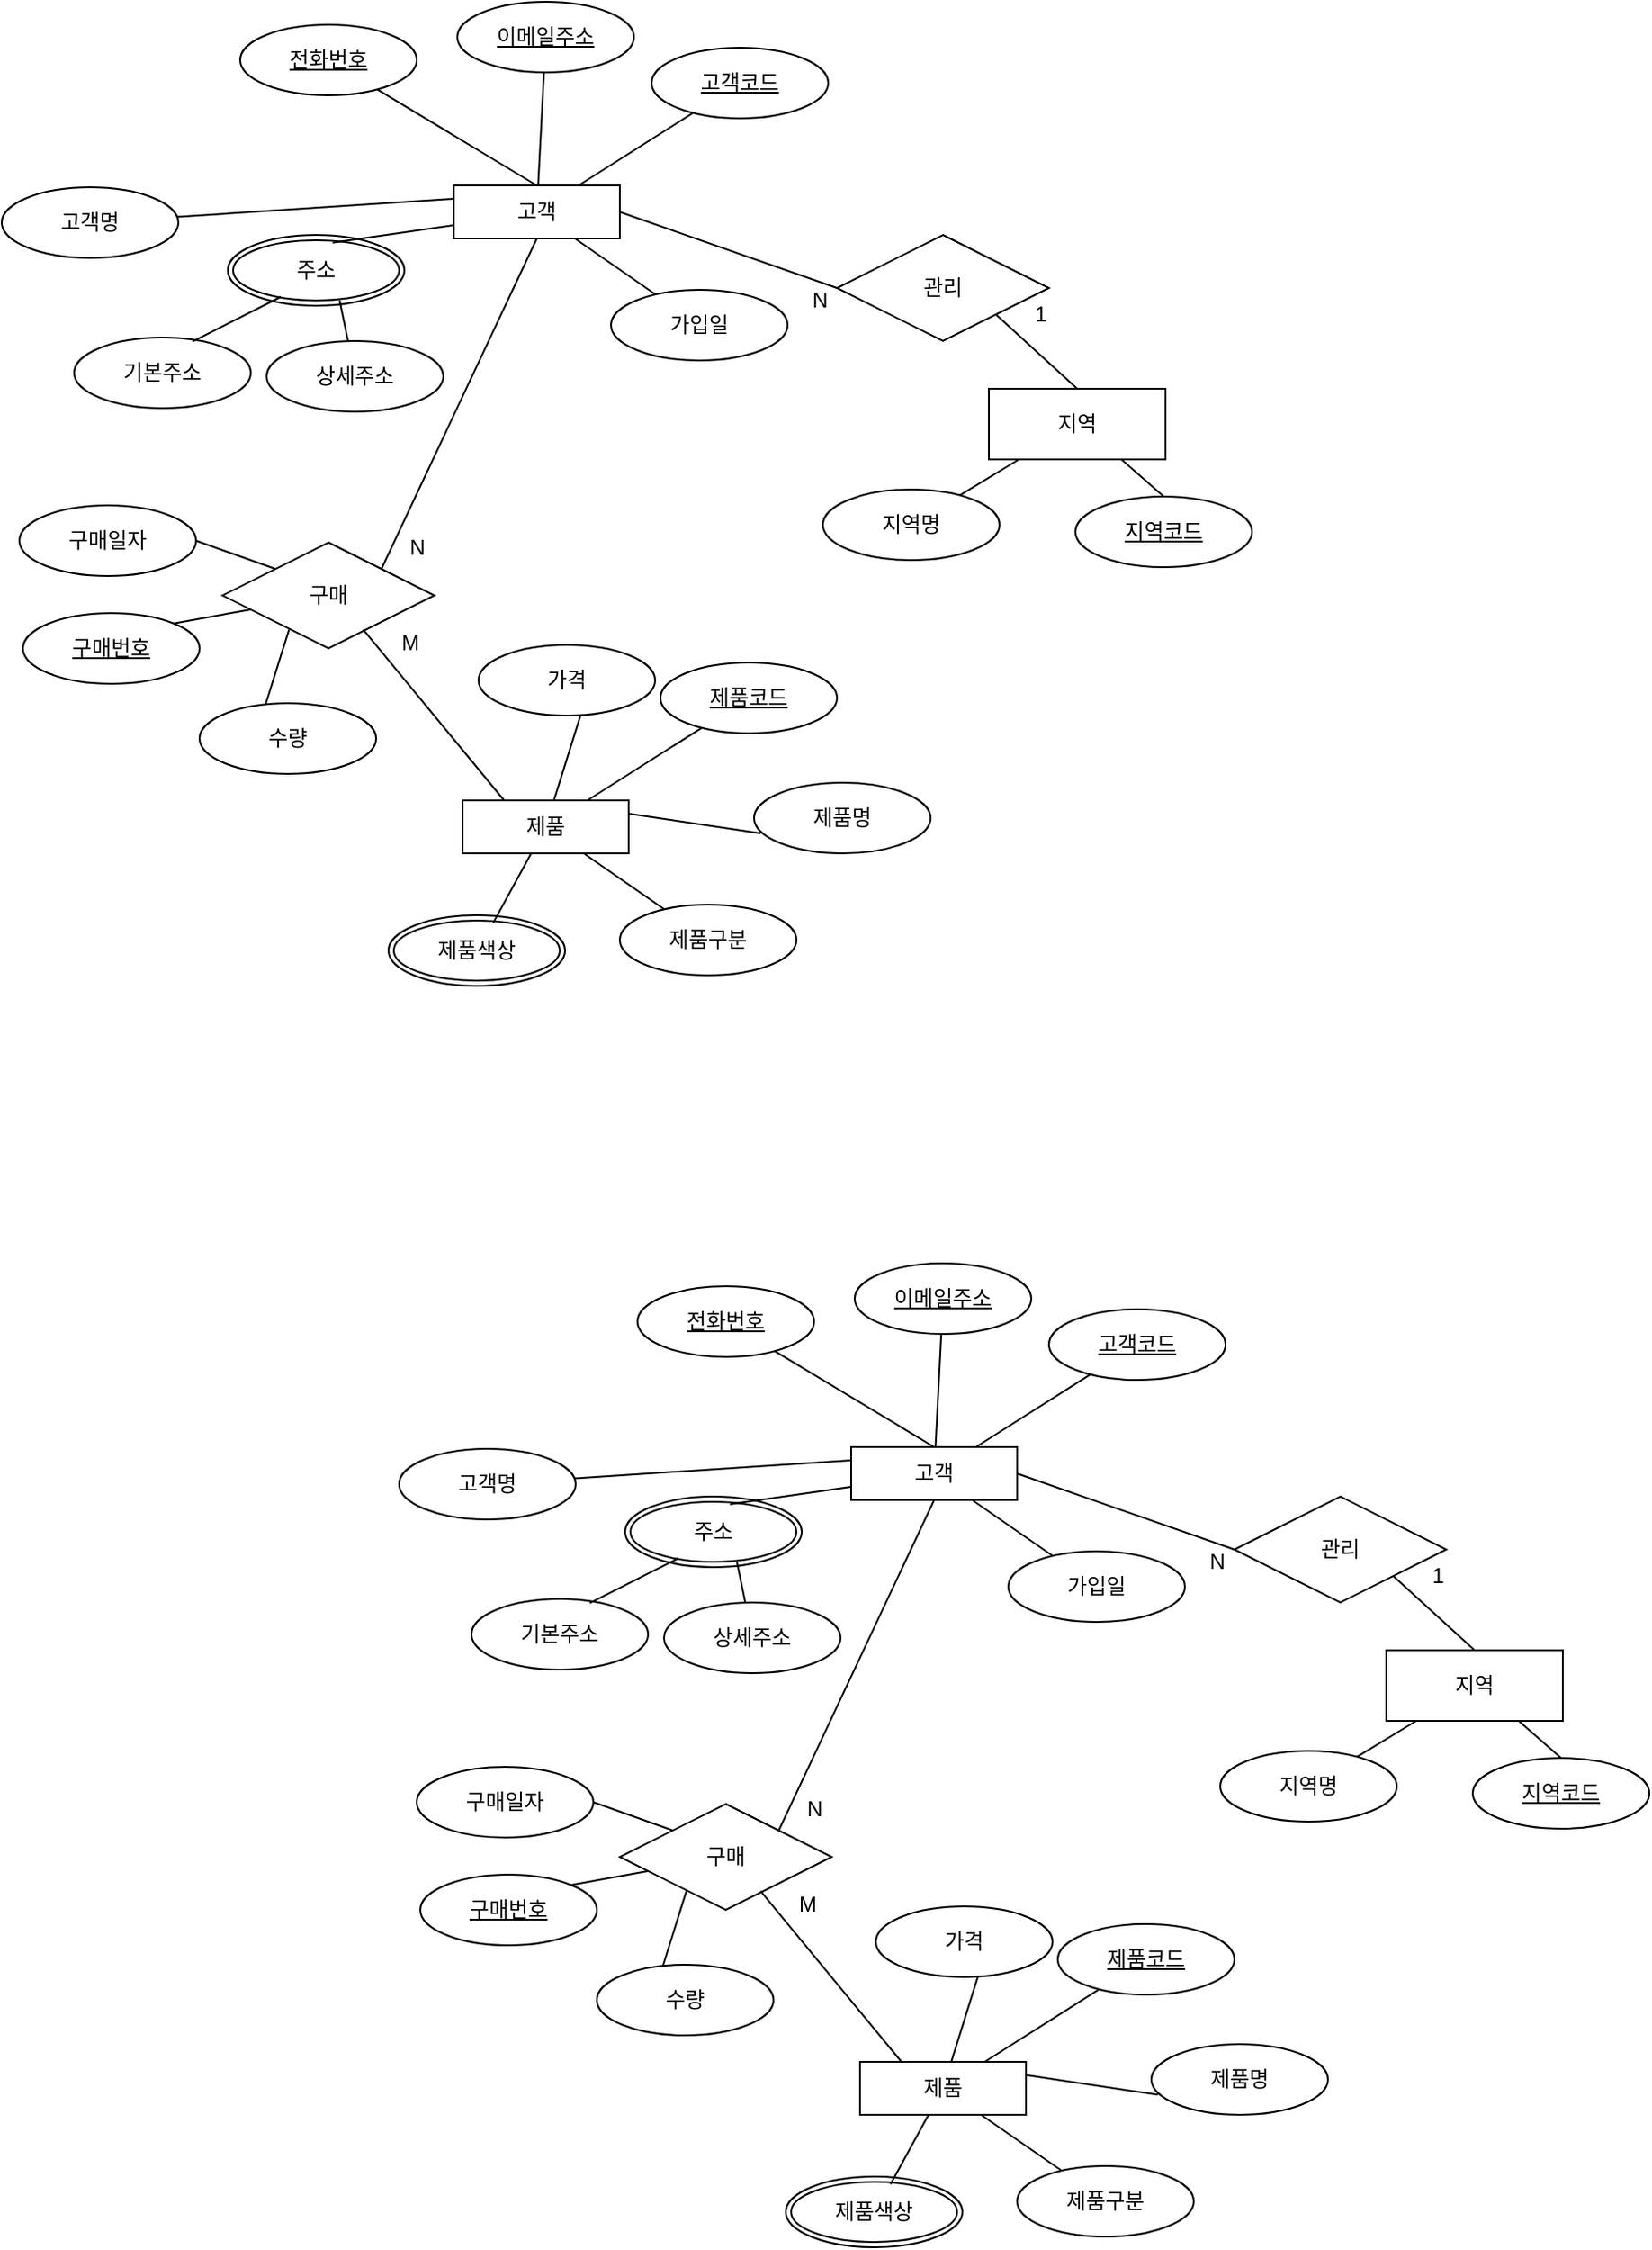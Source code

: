 <mxfile version="27.2.0" pages="2">
  <diagram name="페이지-1" id="AhxGJEDCU-I_Qvg6NTen">
    <mxGraphModel dx="1512" dy="425" grid="1" gridSize="10" guides="1" tooltips="1" connect="1" arrows="1" fold="1" page="1" pageScale="1" pageWidth="827" pageHeight="1169" math="0" shadow="0">
      <root>
        <mxCell id="0" />
        <mxCell id="1" parent="0" />
        <mxCell id="503uB3ZOZ9aQn6SOuRmJ-1" value="고객" style="whiteSpace=wrap;html=1;align=center;" vertex="1" parent="1">
          <mxGeometry x="231" y="180" width="94" height="30" as="geometry" />
        </mxCell>
        <mxCell id="503uB3ZOZ9aQn6SOuRmJ-2" value="고객명" style="ellipse;whiteSpace=wrap;html=1;align=center;" vertex="1" parent="1">
          <mxGeometry x="-25" y="181" width="100" height="40" as="geometry" />
        </mxCell>
        <mxCell id="503uB3ZOZ9aQn6SOuRmJ-3" value="" style="endArrow=none;html=1;rounded=0;fontSize=12;startSize=8;endSize=8;curved=1;entryX=0;entryY=0.25;entryDx=0;entryDy=0;" edge="1" parent="1" source="503uB3ZOZ9aQn6SOuRmJ-2" target="503uB3ZOZ9aQn6SOuRmJ-1">
          <mxGeometry relative="1" as="geometry">
            <mxPoint x="-4" y="128" as="sourcePoint" />
            <mxPoint x="145" y="158" as="targetPoint" />
          </mxGeometry>
        </mxCell>
        <mxCell id="503uB3ZOZ9aQn6SOuRmJ-4" value="전화번호" style="ellipse;whiteSpace=wrap;html=1;align=center;fontStyle=4;" vertex="1" parent="1">
          <mxGeometry x="110" y="89" width="100" height="40" as="geometry" />
        </mxCell>
        <mxCell id="503uB3ZOZ9aQn6SOuRmJ-5" value="" style="endArrow=none;html=1;rounded=0;fontSize=12;startSize=8;endSize=8;curved=1;entryX=0.5;entryY=0;entryDx=0;entryDy=0;" edge="1" parent="1" source="503uB3ZOZ9aQn6SOuRmJ-4" target="503uB3ZOZ9aQn6SOuRmJ-1">
          <mxGeometry relative="1" as="geometry">
            <mxPoint x="170" y="239" as="sourcePoint" />
            <mxPoint x="258" y="196" as="targetPoint" />
          </mxGeometry>
        </mxCell>
        <mxCell id="503uB3ZOZ9aQn6SOuRmJ-6" value="이메일주소" style="ellipse;whiteSpace=wrap;html=1;align=center;fontStyle=4;" vertex="1" parent="1">
          <mxGeometry x="233" y="76" width="100" height="40" as="geometry" />
        </mxCell>
        <mxCell id="503uB3ZOZ9aQn6SOuRmJ-7" value="" style="endArrow=none;html=1;rounded=0;fontSize=12;startSize=8;endSize=8;curved=1;" edge="1" parent="1" source="503uB3ZOZ9aQn6SOuRmJ-6" target="503uB3ZOZ9aQn6SOuRmJ-1">
          <mxGeometry relative="1" as="geometry">
            <mxPoint x="381" y="245" as="sourcePoint" />
            <mxPoint x="280" y="165" as="targetPoint" />
          </mxGeometry>
        </mxCell>
        <mxCell id="503uB3ZOZ9aQn6SOuRmJ-8" value="고객코드" style="ellipse;whiteSpace=wrap;html=1;align=center;fontStyle=4;" vertex="1" parent="1">
          <mxGeometry x="343" y="102" width="100" height="40" as="geometry" />
        </mxCell>
        <mxCell id="503uB3ZOZ9aQn6SOuRmJ-9" value="" style="endArrow=none;html=1;rounded=0;fontSize=12;startSize=8;endSize=8;curved=1;" edge="1" parent="1" source="503uB3ZOZ9aQn6SOuRmJ-8" target="503uB3ZOZ9aQn6SOuRmJ-1">
          <mxGeometry relative="1" as="geometry">
            <mxPoint x="428" y="231" as="sourcePoint" />
            <mxPoint x="272" y="153" as="targetPoint" />
          </mxGeometry>
        </mxCell>
        <mxCell id="503uB3ZOZ9aQn6SOuRmJ-10" value="주소" style="ellipse;shape=doubleEllipse;margin=3;whiteSpace=wrap;html=1;align=center;" vertex="1" parent="1">
          <mxGeometry x="103" y="208" width="100" height="40" as="geometry" />
        </mxCell>
        <mxCell id="503uB3ZOZ9aQn6SOuRmJ-11" value="" style="endArrow=none;html=1;rounded=0;fontSize=12;startSize=8;endSize=8;curved=1;exitX=0.593;exitY=0.108;exitDx=0;exitDy=0;exitPerimeter=0;entryX=0;entryY=0.75;entryDx=0;entryDy=0;" edge="1" parent="1" source="503uB3ZOZ9aQn6SOuRmJ-10" target="503uB3ZOZ9aQn6SOuRmJ-1">
          <mxGeometry relative="1" as="geometry">
            <mxPoint x="172" y="203" as="sourcePoint" />
            <mxPoint x="183.799" y="173" as="targetPoint" />
          </mxGeometry>
        </mxCell>
        <mxCell id="503uB3ZOZ9aQn6SOuRmJ-12" value="기본주소" style="ellipse;whiteSpace=wrap;html=1;align=center;" vertex="1" parent="1">
          <mxGeometry x="16" y="266" width="100" height="40" as="geometry" />
        </mxCell>
        <mxCell id="503uB3ZOZ9aQn6SOuRmJ-13" value="상세주소" style="ellipse;whiteSpace=wrap;html=1;align=center;" vertex="1" parent="1">
          <mxGeometry x="125" y="268" width="100" height="40" as="geometry" />
        </mxCell>
        <mxCell id="503uB3ZOZ9aQn6SOuRmJ-14" value="" style="endArrow=none;html=1;rounded=0;fontSize=12;startSize=8;endSize=8;curved=1;entryX=0.3;entryY=0.875;entryDx=0;entryDy=0;entryPerimeter=0;exitX=0.67;exitY=0.058;exitDx=0;exitDy=0;exitPerimeter=0;" edge="1" parent="1" source="503uB3ZOZ9aQn6SOuRmJ-12" target="503uB3ZOZ9aQn6SOuRmJ-10">
          <mxGeometry relative="1" as="geometry">
            <mxPoint x="-31" y="275" as="sourcePoint" />
            <mxPoint x="52" y="245" as="targetPoint" />
          </mxGeometry>
        </mxCell>
        <mxCell id="503uB3ZOZ9aQn6SOuRmJ-15" value="" style="endArrow=none;html=1;rounded=0;fontSize=12;startSize=8;endSize=8;curved=1;entryX=0.633;entryY=0.925;entryDx=0;entryDy=0;entryPerimeter=0;" edge="1" parent="1" source="503uB3ZOZ9aQn6SOuRmJ-13" target="503uB3ZOZ9aQn6SOuRmJ-10">
          <mxGeometry relative="1" as="geometry">
            <mxPoint x="275" y="295" as="sourcePoint" />
            <mxPoint x="325" y="270" as="targetPoint" />
          </mxGeometry>
        </mxCell>
        <mxCell id="503uB3ZOZ9aQn6SOuRmJ-16" value="가입일" style="ellipse;whiteSpace=wrap;html=1;align=center;" vertex="1" parent="1">
          <mxGeometry x="320" y="239" width="100" height="40" as="geometry" />
        </mxCell>
        <mxCell id="503uB3ZOZ9aQn6SOuRmJ-17" value="" style="endArrow=none;html=1;rounded=0;fontSize=12;startSize=8;endSize=8;curved=1;" edge="1" parent="1" source="503uB3ZOZ9aQn6SOuRmJ-16" target="503uB3ZOZ9aQn6SOuRmJ-1">
          <mxGeometry relative="1" as="geometry">
            <mxPoint x="570" y="286" as="sourcePoint" />
            <mxPoint x="592" y="247" as="targetPoint" />
          </mxGeometry>
        </mxCell>
        <mxCell id="503uB3ZOZ9aQn6SOuRmJ-18" value="지역" style="whiteSpace=wrap;html=1;align=center;" vertex="1" parent="1">
          <mxGeometry x="534" y="295" width="100" height="40" as="geometry" />
        </mxCell>
        <mxCell id="503uB3ZOZ9aQn6SOuRmJ-19" value="지역명" style="ellipse;whiteSpace=wrap;html=1;align=center;" vertex="1" parent="1">
          <mxGeometry x="440" y="352" width="100" height="40" as="geometry" />
        </mxCell>
        <mxCell id="503uB3ZOZ9aQn6SOuRmJ-20" value="" style="endArrow=none;html=1;rounded=0;fontSize=12;startSize=8;endSize=8;curved=1;" edge="1" parent="1" source="503uB3ZOZ9aQn6SOuRmJ-18" target="503uB3ZOZ9aQn6SOuRmJ-19">
          <mxGeometry relative="1" as="geometry">
            <mxPoint x="522" y="343" as="sourcePoint" />
            <mxPoint x="500" y="345" as="targetPoint" />
          </mxGeometry>
        </mxCell>
        <mxCell id="503uB3ZOZ9aQn6SOuRmJ-21" value="지역코드" style="ellipse;whiteSpace=wrap;html=1;align=center;fontStyle=4;" vertex="1" parent="1">
          <mxGeometry x="583" y="356" width="100" height="40" as="geometry" />
        </mxCell>
        <mxCell id="503uB3ZOZ9aQn6SOuRmJ-22" value="" style="endArrow=none;html=1;rounded=0;fontSize=12;startSize=8;endSize=8;curved=1;exitX=0.5;exitY=0;exitDx=0;exitDy=0;entryX=0.75;entryY=1;entryDx=0;entryDy=0;" edge="1" parent="1" source="503uB3ZOZ9aQn6SOuRmJ-21" target="503uB3ZOZ9aQn6SOuRmJ-18">
          <mxGeometry relative="1" as="geometry">
            <mxPoint x="660" y="288" as="sourcePoint" />
            <mxPoint x="627" y="308" as="targetPoint" />
          </mxGeometry>
        </mxCell>
        <mxCell id="503uB3ZOZ9aQn6SOuRmJ-23" value="제품" style="whiteSpace=wrap;html=1;align=center;" vertex="1" parent="1">
          <mxGeometry x="236" y="528" width="94" height="30" as="geometry" />
        </mxCell>
        <mxCell id="503uB3ZOZ9aQn6SOuRmJ-24" value="" style="endArrow=none;html=1;rounded=0;fontSize=12;startSize=8;endSize=8;curved=1;exitX=0.58;exitY=0.975;exitDx=0;exitDy=0;exitPerimeter=0;" edge="1" parent="1" source="503uB3ZOZ9aQn6SOuRmJ-33" target="503uB3ZOZ9aQn6SOuRmJ-23">
          <mxGeometry relative="1" as="geometry">
            <mxPoint x="287.048" y="463.996" as="sourcePoint" />
            <mxPoint x="285" y="513" as="targetPoint" />
          </mxGeometry>
        </mxCell>
        <mxCell id="503uB3ZOZ9aQn6SOuRmJ-25" value="제품코드" style="ellipse;whiteSpace=wrap;html=1;align=center;fontStyle=4;" vertex="1" parent="1">
          <mxGeometry x="348" y="450" width="100" height="40" as="geometry" />
        </mxCell>
        <mxCell id="503uB3ZOZ9aQn6SOuRmJ-26" value="" style="endArrow=none;html=1;rounded=0;fontSize=12;startSize=8;endSize=8;curved=1;" edge="1" parent="1" source="503uB3ZOZ9aQn6SOuRmJ-25" target="503uB3ZOZ9aQn6SOuRmJ-23">
          <mxGeometry relative="1" as="geometry">
            <mxPoint x="433" y="579" as="sourcePoint" />
            <mxPoint x="277" y="501" as="targetPoint" />
          </mxGeometry>
        </mxCell>
        <mxCell id="503uB3ZOZ9aQn6SOuRmJ-27" value="제품색상" style="ellipse;shape=doubleEllipse;margin=3;whiteSpace=wrap;html=1;align=center;" vertex="1" parent="1">
          <mxGeometry x="194" y="593" width="100" height="40" as="geometry" />
        </mxCell>
        <mxCell id="503uB3ZOZ9aQn6SOuRmJ-28" value="" style="endArrow=none;html=1;rounded=0;fontSize=12;startSize=8;endSize=8;curved=1;exitX=0.593;exitY=0.108;exitDx=0;exitDy=0;exitPerimeter=0;" edge="1" parent="1" source="503uB3ZOZ9aQn6SOuRmJ-27" target="503uB3ZOZ9aQn6SOuRmJ-23">
          <mxGeometry relative="1" as="geometry">
            <mxPoint x="263" y="588" as="sourcePoint" />
            <mxPoint x="395" y="560" as="targetPoint" />
          </mxGeometry>
        </mxCell>
        <mxCell id="503uB3ZOZ9aQn6SOuRmJ-29" value="제품구분" style="ellipse;whiteSpace=wrap;html=1;align=center;" vertex="1" parent="1">
          <mxGeometry x="325" y="587" width="100" height="40" as="geometry" />
        </mxCell>
        <mxCell id="503uB3ZOZ9aQn6SOuRmJ-30" value="" style="endArrow=none;html=1;rounded=0;fontSize=12;startSize=8;endSize=8;curved=1;" edge="1" parent="1" source="503uB3ZOZ9aQn6SOuRmJ-29" target="503uB3ZOZ9aQn6SOuRmJ-23">
          <mxGeometry relative="1" as="geometry">
            <mxPoint x="575" y="634" as="sourcePoint" />
            <mxPoint x="597" y="595" as="targetPoint" />
          </mxGeometry>
        </mxCell>
        <mxCell id="503uB3ZOZ9aQn6SOuRmJ-31" value="제품명" style="ellipse;whiteSpace=wrap;html=1;align=center;" vertex="1" parent="1">
          <mxGeometry x="401" y="518" width="100" height="40" as="geometry" />
        </mxCell>
        <mxCell id="503uB3ZOZ9aQn6SOuRmJ-32" value="" style="endArrow=none;html=1;rounded=0;fontSize=12;startSize=8;endSize=8;curved=1;entryX=1;entryY=0.25;entryDx=0;entryDy=0;exitX=0.037;exitY=0.717;exitDx=0;exitDy=0;exitPerimeter=0;" edge="1" parent="1" source="503uB3ZOZ9aQn6SOuRmJ-31" target="503uB3ZOZ9aQn6SOuRmJ-23">
          <mxGeometry relative="1" as="geometry">
            <mxPoint x="432" y="528" as="sourcePoint" />
            <mxPoint x="368" y="569" as="targetPoint" />
          </mxGeometry>
        </mxCell>
        <mxCell id="503uB3ZOZ9aQn6SOuRmJ-33" value="가격" style="ellipse;whiteSpace=wrap;html=1;align=center;" vertex="1" parent="1">
          <mxGeometry x="245" y="440" width="100" height="40" as="geometry" />
        </mxCell>
        <mxCell id="503uB3ZOZ9aQn6SOuRmJ-34" value="관리" style="shape=rhombus;perimeter=rhombusPerimeter;whiteSpace=wrap;html=1;align=center;" vertex="1" parent="1">
          <mxGeometry x="448" y="208" width="120" height="60" as="geometry" />
        </mxCell>
        <mxCell id="503uB3ZOZ9aQn6SOuRmJ-35" value="구매" style="shape=rhombus;perimeter=rhombusPerimeter;whiteSpace=wrap;html=1;align=center;" vertex="1" parent="1">
          <mxGeometry x="100" y="382" width="120" height="60" as="geometry" />
        </mxCell>
        <mxCell id="503uB3ZOZ9aQn6SOuRmJ-36" value="수량" style="ellipse;whiteSpace=wrap;html=1;align=center;" vertex="1" parent="1">
          <mxGeometry x="87" y="473" width="100" height="40" as="geometry" />
        </mxCell>
        <mxCell id="503uB3ZOZ9aQn6SOuRmJ-37" value="" style="endArrow=none;html=1;rounded=0;fontSize=12;startSize=8;endSize=8;curved=1;entryX=1;entryY=0.5;entryDx=0;entryDy=0;exitX=0;exitY=0.5;exitDx=0;exitDy=0;" edge="1" parent="1" source="503uB3ZOZ9aQn6SOuRmJ-34" target="503uB3ZOZ9aQn6SOuRmJ-1">
          <mxGeometry relative="1" as="geometry">
            <mxPoint x="437" y="201" as="sourcePoint" />
            <mxPoint x="362" y="190" as="targetPoint" />
          </mxGeometry>
        </mxCell>
        <mxCell id="503uB3ZOZ9aQn6SOuRmJ-38" value="N" style="edgeLabel;html=1;align=center;verticalAlign=middle;resizable=0;points=[];fontSize=12;" vertex="1" connectable="0" parent="503uB3ZOZ9aQn6SOuRmJ-37">
          <mxGeometry x="-0.53" y="2" relative="1" as="geometry">
            <mxPoint x="19" y="15" as="offset" />
          </mxGeometry>
        </mxCell>
        <mxCell id="503uB3ZOZ9aQn6SOuRmJ-39" value="" style="endArrow=none;html=1;rounded=0;fontSize=12;startSize=8;endSize=8;curved=1;entryX=1;entryY=1;entryDx=0;entryDy=0;exitX=0.5;exitY=0;exitDx=0;exitDy=0;" edge="1" parent="1" source="503uB3ZOZ9aQn6SOuRmJ-18" target="503uB3ZOZ9aQn6SOuRmJ-34">
          <mxGeometry relative="1" as="geometry">
            <mxPoint x="536" y="263" as="sourcePoint" />
            <mxPoint x="413" y="220" as="targetPoint" />
          </mxGeometry>
        </mxCell>
        <mxCell id="503uB3ZOZ9aQn6SOuRmJ-40" value="1" style="edgeLabel;html=1;align=center;verticalAlign=middle;resizable=0;points=[];fontSize=12;" vertex="1" connectable="0" parent="503uB3ZOZ9aQn6SOuRmJ-39">
          <mxGeometry x="0.454" y="-2" relative="1" as="geometry">
            <mxPoint x="11" y="-10" as="offset" />
          </mxGeometry>
        </mxCell>
        <mxCell id="503uB3ZOZ9aQn6SOuRmJ-41" value="구매번호" style="ellipse;whiteSpace=wrap;html=1;align=center;fontStyle=4;" vertex="1" parent="1">
          <mxGeometry x="-13" y="422" width="100" height="40" as="geometry" />
        </mxCell>
        <mxCell id="503uB3ZOZ9aQn6SOuRmJ-42" value="구매일자" style="ellipse;whiteSpace=wrap;html=1;align=center;" vertex="1" parent="1">
          <mxGeometry x="-15" y="361" width="100" height="40" as="geometry" />
        </mxCell>
        <mxCell id="503uB3ZOZ9aQn6SOuRmJ-43" value="" style="endArrow=none;html=1;rounded=0;fontSize=12;startSize=8;endSize=8;curved=1;entryX=0;entryY=0;entryDx=0;entryDy=0;exitX=1;exitY=0.5;exitDx=0;exitDy=0;" edge="1" parent="1" source="503uB3ZOZ9aQn6SOuRmJ-42" target="503uB3ZOZ9aQn6SOuRmJ-35">
          <mxGeometry relative="1" as="geometry">
            <mxPoint x="92" y="384.5" as="sourcePoint" />
            <mxPoint x="142" y="359.5" as="targetPoint" />
          </mxGeometry>
        </mxCell>
        <mxCell id="503uB3ZOZ9aQn6SOuRmJ-44" value="" style="endArrow=none;html=1;rounded=0;fontSize=12;startSize=8;endSize=8;curved=1;exitX=1;exitY=0;exitDx=0;exitDy=0;" edge="1" parent="1" source="503uB3ZOZ9aQn6SOuRmJ-41" target="503uB3ZOZ9aQn6SOuRmJ-35">
          <mxGeometry relative="1" as="geometry">
            <mxPoint x="109" y="385" as="sourcePoint" />
            <mxPoint x="121" y="416" as="targetPoint" />
          </mxGeometry>
        </mxCell>
        <mxCell id="503uB3ZOZ9aQn6SOuRmJ-45" value="" style="endArrow=none;html=1;rounded=0;fontSize=12;startSize=8;endSize=8;curved=1;exitX=0.373;exitY=0.025;exitDx=0;exitDy=0;exitPerimeter=0;entryX=0.314;entryY=0.822;entryDx=0;entryDy=0;entryPerimeter=0;" edge="1" parent="1" source="503uB3ZOZ9aQn6SOuRmJ-36" target="503uB3ZOZ9aQn6SOuRmJ-35">
          <mxGeometry relative="1" as="geometry">
            <mxPoint x="92" y="454" as="sourcePoint" />
            <mxPoint x="136" y="446" as="targetPoint" />
          </mxGeometry>
        </mxCell>
        <mxCell id="503uB3ZOZ9aQn6SOuRmJ-46" value="" style="endArrow=none;html=1;rounded=0;fontSize=12;startSize=8;endSize=8;curved=1;entryX=0.5;entryY=1;entryDx=0;entryDy=0;exitX=1;exitY=0;exitDx=0;exitDy=0;" edge="1" parent="1" source="503uB3ZOZ9aQn6SOuRmJ-35" target="503uB3ZOZ9aQn6SOuRmJ-1">
          <mxGeometry relative="1" as="geometry">
            <mxPoint x="305.5" y="283" as="sourcePoint" />
            <mxPoint x="260.5" y="251" as="targetPoint" />
          </mxGeometry>
        </mxCell>
        <mxCell id="503uB3ZOZ9aQn6SOuRmJ-47" value="N" style="edgeLabel;html=1;align=center;verticalAlign=middle;resizable=0;points=[];fontSize=12;" vertex="1" connectable="0" parent="503uB3ZOZ9aQn6SOuRmJ-46">
          <mxGeometry x="-0.167" y="3" relative="1" as="geometry">
            <mxPoint x="-14" y="67" as="offset" />
          </mxGeometry>
        </mxCell>
        <mxCell id="503uB3ZOZ9aQn6SOuRmJ-48" value="" style="endArrow=none;html=1;rounded=0;fontSize=12;startSize=8;endSize=8;curved=1;entryX=0.25;entryY=0;entryDx=0;entryDy=0;exitX=0.664;exitY=0.822;exitDx=0;exitDy=0;exitPerimeter=0;" edge="1" parent="1" source="503uB3ZOZ9aQn6SOuRmJ-35" target="503uB3ZOZ9aQn6SOuRmJ-23">
          <mxGeometry relative="1" as="geometry">
            <mxPoint x="220" y="507" as="sourcePoint" />
            <mxPoint x="308" y="320" as="targetPoint" />
          </mxGeometry>
        </mxCell>
        <mxCell id="503uB3ZOZ9aQn6SOuRmJ-49" value="M" style="edgeLabel;html=1;align=center;verticalAlign=middle;resizable=0;points=[];fontSize=12;" vertex="1" connectable="0" parent="503uB3ZOZ9aQn6SOuRmJ-48">
          <mxGeometry x="-0.57" y="2" relative="1" as="geometry">
            <mxPoint x="7" y="-12" as="offset" />
          </mxGeometry>
        </mxCell>
        <mxCell id="503uB3ZOZ9aQn6SOuRmJ-50" value="고객" style="whiteSpace=wrap;html=1;align=center;" vertex="1" parent="1">
          <mxGeometry x="456" y="894" width="94" height="30" as="geometry" />
        </mxCell>
        <mxCell id="503uB3ZOZ9aQn6SOuRmJ-51" value="고객명" style="ellipse;whiteSpace=wrap;html=1;align=center;" vertex="1" parent="1">
          <mxGeometry x="200" y="895" width="100" height="40" as="geometry" />
        </mxCell>
        <mxCell id="503uB3ZOZ9aQn6SOuRmJ-52" value="" style="endArrow=none;html=1;rounded=0;fontSize=12;startSize=8;endSize=8;curved=1;entryX=0;entryY=0.25;entryDx=0;entryDy=0;" edge="1" parent="1" source="503uB3ZOZ9aQn6SOuRmJ-51" target="503uB3ZOZ9aQn6SOuRmJ-50">
          <mxGeometry relative="1" as="geometry">
            <mxPoint x="221" y="842" as="sourcePoint" />
            <mxPoint x="370" y="872" as="targetPoint" />
          </mxGeometry>
        </mxCell>
        <mxCell id="503uB3ZOZ9aQn6SOuRmJ-53" value="전화번호" style="ellipse;whiteSpace=wrap;html=1;align=center;fontStyle=4;" vertex="1" parent="1">
          <mxGeometry x="335" y="803" width="100" height="40" as="geometry" />
        </mxCell>
        <mxCell id="503uB3ZOZ9aQn6SOuRmJ-54" value="" style="endArrow=none;html=1;rounded=0;fontSize=12;startSize=8;endSize=8;curved=1;entryX=0.5;entryY=0;entryDx=0;entryDy=0;" edge="1" parent="1" source="503uB3ZOZ9aQn6SOuRmJ-53" target="503uB3ZOZ9aQn6SOuRmJ-50">
          <mxGeometry relative="1" as="geometry">
            <mxPoint x="395" y="953" as="sourcePoint" />
            <mxPoint x="483" y="910" as="targetPoint" />
          </mxGeometry>
        </mxCell>
        <mxCell id="503uB3ZOZ9aQn6SOuRmJ-55" value="이메일주소" style="ellipse;whiteSpace=wrap;html=1;align=center;fontStyle=4;" vertex="1" parent="1">
          <mxGeometry x="458" y="790" width="100" height="40" as="geometry" />
        </mxCell>
        <mxCell id="503uB3ZOZ9aQn6SOuRmJ-56" value="" style="endArrow=none;html=1;rounded=0;fontSize=12;startSize=8;endSize=8;curved=1;" edge="1" parent="1" source="503uB3ZOZ9aQn6SOuRmJ-55" target="503uB3ZOZ9aQn6SOuRmJ-50">
          <mxGeometry relative="1" as="geometry">
            <mxPoint x="606" y="959" as="sourcePoint" />
            <mxPoint x="505" y="879" as="targetPoint" />
          </mxGeometry>
        </mxCell>
        <mxCell id="503uB3ZOZ9aQn6SOuRmJ-57" value="고객코드" style="ellipse;whiteSpace=wrap;html=1;align=center;fontStyle=4;" vertex="1" parent="1">
          <mxGeometry x="568" y="816" width="100" height="40" as="geometry" />
        </mxCell>
        <mxCell id="503uB3ZOZ9aQn6SOuRmJ-58" value="" style="endArrow=none;html=1;rounded=0;fontSize=12;startSize=8;endSize=8;curved=1;" edge="1" parent="1" source="503uB3ZOZ9aQn6SOuRmJ-57" target="503uB3ZOZ9aQn6SOuRmJ-50">
          <mxGeometry relative="1" as="geometry">
            <mxPoint x="653" y="945" as="sourcePoint" />
            <mxPoint x="497" y="867" as="targetPoint" />
          </mxGeometry>
        </mxCell>
        <mxCell id="503uB3ZOZ9aQn6SOuRmJ-59" value="주소" style="ellipse;shape=doubleEllipse;margin=3;whiteSpace=wrap;html=1;align=center;" vertex="1" parent="1">
          <mxGeometry x="328" y="922" width="100" height="40" as="geometry" />
        </mxCell>
        <mxCell id="503uB3ZOZ9aQn6SOuRmJ-60" value="" style="endArrow=none;html=1;rounded=0;fontSize=12;startSize=8;endSize=8;curved=1;exitX=0.593;exitY=0.108;exitDx=0;exitDy=0;exitPerimeter=0;entryX=0;entryY=0.75;entryDx=0;entryDy=0;" edge="1" parent="1" source="503uB3ZOZ9aQn6SOuRmJ-59" target="503uB3ZOZ9aQn6SOuRmJ-50">
          <mxGeometry relative="1" as="geometry">
            <mxPoint x="397" y="917" as="sourcePoint" />
            <mxPoint x="408.799" y="887" as="targetPoint" />
          </mxGeometry>
        </mxCell>
        <mxCell id="503uB3ZOZ9aQn6SOuRmJ-61" value="기본주소" style="ellipse;whiteSpace=wrap;html=1;align=center;" vertex="1" parent="1">
          <mxGeometry x="241" y="980" width="100" height="40" as="geometry" />
        </mxCell>
        <mxCell id="503uB3ZOZ9aQn6SOuRmJ-62" value="상세주소" style="ellipse;whiteSpace=wrap;html=1;align=center;" vertex="1" parent="1">
          <mxGeometry x="350" y="982" width="100" height="40" as="geometry" />
        </mxCell>
        <mxCell id="503uB3ZOZ9aQn6SOuRmJ-63" value="" style="endArrow=none;html=1;rounded=0;fontSize=12;startSize=8;endSize=8;curved=1;entryX=0.3;entryY=0.875;entryDx=0;entryDy=0;entryPerimeter=0;exitX=0.67;exitY=0.058;exitDx=0;exitDy=0;exitPerimeter=0;" edge="1" parent="1" source="503uB3ZOZ9aQn6SOuRmJ-61" target="503uB3ZOZ9aQn6SOuRmJ-59">
          <mxGeometry relative="1" as="geometry">
            <mxPoint x="194" y="989" as="sourcePoint" />
            <mxPoint x="277" y="959" as="targetPoint" />
          </mxGeometry>
        </mxCell>
        <mxCell id="503uB3ZOZ9aQn6SOuRmJ-64" value="" style="endArrow=none;html=1;rounded=0;fontSize=12;startSize=8;endSize=8;curved=1;entryX=0.633;entryY=0.925;entryDx=0;entryDy=0;entryPerimeter=0;" edge="1" parent="1" source="503uB3ZOZ9aQn6SOuRmJ-62" target="503uB3ZOZ9aQn6SOuRmJ-59">
          <mxGeometry relative="1" as="geometry">
            <mxPoint x="500" y="1009" as="sourcePoint" />
            <mxPoint x="550" y="984" as="targetPoint" />
          </mxGeometry>
        </mxCell>
        <mxCell id="503uB3ZOZ9aQn6SOuRmJ-65" value="가입일" style="ellipse;whiteSpace=wrap;html=1;align=center;" vertex="1" parent="1">
          <mxGeometry x="545" y="953" width="100" height="40" as="geometry" />
        </mxCell>
        <mxCell id="503uB3ZOZ9aQn6SOuRmJ-66" value="" style="endArrow=none;html=1;rounded=0;fontSize=12;startSize=8;endSize=8;curved=1;" edge="1" parent="1" source="503uB3ZOZ9aQn6SOuRmJ-65" target="503uB3ZOZ9aQn6SOuRmJ-50">
          <mxGeometry relative="1" as="geometry">
            <mxPoint x="795" y="1000" as="sourcePoint" />
            <mxPoint x="817" y="961" as="targetPoint" />
          </mxGeometry>
        </mxCell>
        <mxCell id="503uB3ZOZ9aQn6SOuRmJ-67" value="지역" style="whiteSpace=wrap;html=1;align=center;" vertex="1" parent="1">
          <mxGeometry x="759" y="1009" width="100" height="40" as="geometry" />
        </mxCell>
        <mxCell id="503uB3ZOZ9aQn6SOuRmJ-68" value="지역명" style="ellipse;whiteSpace=wrap;html=1;align=center;" vertex="1" parent="1">
          <mxGeometry x="665" y="1066" width="100" height="40" as="geometry" />
        </mxCell>
        <mxCell id="503uB3ZOZ9aQn6SOuRmJ-69" value="" style="endArrow=none;html=1;rounded=0;fontSize=12;startSize=8;endSize=8;curved=1;" edge="1" parent="1" source="503uB3ZOZ9aQn6SOuRmJ-67" target="503uB3ZOZ9aQn6SOuRmJ-68">
          <mxGeometry relative="1" as="geometry">
            <mxPoint x="747" y="1057" as="sourcePoint" />
            <mxPoint x="725" y="1059" as="targetPoint" />
          </mxGeometry>
        </mxCell>
        <mxCell id="503uB3ZOZ9aQn6SOuRmJ-70" value="지역코드" style="ellipse;whiteSpace=wrap;html=1;align=center;fontStyle=4;" vertex="1" parent="1">
          <mxGeometry x="808" y="1070" width="100" height="40" as="geometry" />
        </mxCell>
        <mxCell id="503uB3ZOZ9aQn6SOuRmJ-71" value="" style="endArrow=none;html=1;rounded=0;fontSize=12;startSize=8;endSize=8;curved=1;exitX=0.5;exitY=0;exitDx=0;exitDy=0;entryX=0.75;entryY=1;entryDx=0;entryDy=0;" edge="1" parent="1" source="503uB3ZOZ9aQn6SOuRmJ-70" target="503uB3ZOZ9aQn6SOuRmJ-67">
          <mxGeometry relative="1" as="geometry">
            <mxPoint x="885" y="1002" as="sourcePoint" />
            <mxPoint x="852" y="1022" as="targetPoint" />
          </mxGeometry>
        </mxCell>
        <mxCell id="503uB3ZOZ9aQn6SOuRmJ-72" value="제품" style="whiteSpace=wrap;html=1;align=center;" vertex="1" parent="1">
          <mxGeometry x="461" y="1242" width="94" height="30" as="geometry" />
        </mxCell>
        <mxCell id="503uB3ZOZ9aQn6SOuRmJ-73" value="" style="endArrow=none;html=1;rounded=0;fontSize=12;startSize=8;endSize=8;curved=1;exitX=0.58;exitY=0.975;exitDx=0;exitDy=0;exitPerimeter=0;" edge="1" parent="1" source="503uB3ZOZ9aQn6SOuRmJ-82" target="503uB3ZOZ9aQn6SOuRmJ-72">
          <mxGeometry relative="1" as="geometry">
            <mxPoint x="512.048" y="1177.996" as="sourcePoint" />
            <mxPoint x="510" y="1227" as="targetPoint" />
          </mxGeometry>
        </mxCell>
        <mxCell id="503uB3ZOZ9aQn6SOuRmJ-74" value="제품코드" style="ellipse;whiteSpace=wrap;html=1;align=center;fontStyle=4;" vertex="1" parent="1">
          <mxGeometry x="573" y="1164" width="100" height="40" as="geometry" />
        </mxCell>
        <mxCell id="503uB3ZOZ9aQn6SOuRmJ-75" value="" style="endArrow=none;html=1;rounded=0;fontSize=12;startSize=8;endSize=8;curved=1;" edge="1" parent="1" source="503uB3ZOZ9aQn6SOuRmJ-74" target="503uB3ZOZ9aQn6SOuRmJ-72">
          <mxGeometry relative="1" as="geometry">
            <mxPoint x="658" y="1293" as="sourcePoint" />
            <mxPoint x="502" y="1215" as="targetPoint" />
          </mxGeometry>
        </mxCell>
        <mxCell id="503uB3ZOZ9aQn6SOuRmJ-76" value="제품색상" style="ellipse;shape=doubleEllipse;margin=3;whiteSpace=wrap;html=1;align=center;" vertex="1" parent="1">
          <mxGeometry x="419" y="1307" width="100" height="40" as="geometry" />
        </mxCell>
        <mxCell id="503uB3ZOZ9aQn6SOuRmJ-77" value="" style="endArrow=none;html=1;rounded=0;fontSize=12;startSize=8;endSize=8;curved=1;exitX=0.593;exitY=0.108;exitDx=0;exitDy=0;exitPerimeter=0;" edge="1" parent="1" source="503uB3ZOZ9aQn6SOuRmJ-76" target="503uB3ZOZ9aQn6SOuRmJ-72">
          <mxGeometry relative="1" as="geometry">
            <mxPoint x="488" y="1302" as="sourcePoint" />
            <mxPoint x="620" y="1274" as="targetPoint" />
          </mxGeometry>
        </mxCell>
        <mxCell id="503uB3ZOZ9aQn6SOuRmJ-78" value="제품구분" style="ellipse;whiteSpace=wrap;html=1;align=center;" vertex="1" parent="1">
          <mxGeometry x="550" y="1301" width="100" height="40" as="geometry" />
        </mxCell>
        <mxCell id="503uB3ZOZ9aQn6SOuRmJ-79" value="" style="endArrow=none;html=1;rounded=0;fontSize=12;startSize=8;endSize=8;curved=1;" edge="1" parent="1" source="503uB3ZOZ9aQn6SOuRmJ-78" target="503uB3ZOZ9aQn6SOuRmJ-72">
          <mxGeometry relative="1" as="geometry">
            <mxPoint x="800" y="1348" as="sourcePoint" />
            <mxPoint x="822" y="1309" as="targetPoint" />
          </mxGeometry>
        </mxCell>
        <mxCell id="503uB3ZOZ9aQn6SOuRmJ-80" value="제품명" style="ellipse;whiteSpace=wrap;html=1;align=center;" vertex="1" parent="1">
          <mxGeometry x="626" y="1232" width="100" height="40" as="geometry" />
        </mxCell>
        <mxCell id="503uB3ZOZ9aQn6SOuRmJ-81" value="" style="endArrow=none;html=1;rounded=0;fontSize=12;startSize=8;endSize=8;curved=1;entryX=1;entryY=0.25;entryDx=0;entryDy=0;exitX=0.037;exitY=0.717;exitDx=0;exitDy=0;exitPerimeter=0;" edge="1" parent="1" source="503uB3ZOZ9aQn6SOuRmJ-80" target="503uB3ZOZ9aQn6SOuRmJ-72">
          <mxGeometry relative="1" as="geometry">
            <mxPoint x="657" y="1242" as="sourcePoint" />
            <mxPoint x="593" y="1283" as="targetPoint" />
          </mxGeometry>
        </mxCell>
        <mxCell id="503uB3ZOZ9aQn6SOuRmJ-82" value="가격" style="ellipse;whiteSpace=wrap;html=1;align=center;" vertex="1" parent="1">
          <mxGeometry x="470" y="1154" width="100" height="40" as="geometry" />
        </mxCell>
        <mxCell id="503uB3ZOZ9aQn6SOuRmJ-83" value="관리" style="shape=rhombus;perimeter=rhombusPerimeter;whiteSpace=wrap;html=1;align=center;" vertex="1" parent="1">
          <mxGeometry x="673" y="922" width="120" height="60" as="geometry" />
        </mxCell>
        <mxCell id="503uB3ZOZ9aQn6SOuRmJ-84" value="구매" style="shape=rhombus;perimeter=rhombusPerimeter;whiteSpace=wrap;html=1;align=center;" vertex="1" parent="1">
          <mxGeometry x="325" y="1096" width="120" height="60" as="geometry" />
        </mxCell>
        <mxCell id="503uB3ZOZ9aQn6SOuRmJ-85" value="수량" style="ellipse;whiteSpace=wrap;html=1;align=center;" vertex="1" parent="1">
          <mxGeometry x="312" y="1187" width="100" height="40" as="geometry" />
        </mxCell>
        <mxCell id="503uB3ZOZ9aQn6SOuRmJ-86" value="" style="endArrow=none;html=1;rounded=0;fontSize=12;startSize=8;endSize=8;curved=1;entryX=1;entryY=0.5;entryDx=0;entryDy=0;exitX=0;exitY=0.5;exitDx=0;exitDy=0;" edge="1" parent="1" source="503uB3ZOZ9aQn6SOuRmJ-83" target="503uB3ZOZ9aQn6SOuRmJ-50">
          <mxGeometry relative="1" as="geometry">
            <mxPoint x="662" y="915" as="sourcePoint" />
            <mxPoint x="587" y="904" as="targetPoint" />
          </mxGeometry>
        </mxCell>
        <mxCell id="503uB3ZOZ9aQn6SOuRmJ-87" value="N" style="edgeLabel;html=1;align=center;verticalAlign=middle;resizable=0;points=[];fontSize=12;" vertex="1" connectable="0" parent="503uB3ZOZ9aQn6SOuRmJ-86">
          <mxGeometry x="-0.53" y="2" relative="1" as="geometry">
            <mxPoint x="19" y="15" as="offset" />
          </mxGeometry>
        </mxCell>
        <mxCell id="503uB3ZOZ9aQn6SOuRmJ-88" value="" style="endArrow=none;html=1;rounded=0;fontSize=12;startSize=8;endSize=8;curved=1;entryX=1;entryY=1;entryDx=0;entryDy=0;exitX=0.5;exitY=0;exitDx=0;exitDy=0;" edge="1" parent="1" source="503uB3ZOZ9aQn6SOuRmJ-67" target="503uB3ZOZ9aQn6SOuRmJ-83">
          <mxGeometry relative="1" as="geometry">
            <mxPoint x="761" y="977" as="sourcePoint" />
            <mxPoint x="638" y="934" as="targetPoint" />
          </mxGeometry>
        </mxCell>
        <mxCell id="503uB3ZOZ9aQn6SOuRmJ-89" value="1" style="edgeLabel;html=1;align=center;verticalAlign=middle;resizable=0;points=[];fontSize=12;" vertex="1" connectable="0" parent="503uB3ZOZ9aQn6SOuRmJ-88">
          <mxGeometry x="0.454" y="-2" relative="1" as="geometry">
            <mxPoint x="11" y="-10" as="offset" />
          </mxGeometry>
        </mxCell>
        <mxCell id="503uB3ZOZ9aQn6SOuRmJ-90" value="구매번호" style="ellipse;whiteSpace=wrap;html=1;align=center;fontStyle=4;" vertex="1" parent="1">
          <mxGeometry x="212" y="1136" width="100" height="40" as="geometry" />
        </mxCell>
        <mxCell id="503uB3ZOZ9aQn6SOuRmJ-91" value="구매일자" style="ellipse;whiteSpace=wrap;html=1;align=center;" vertex="1" parent="1">
          <mxGeometry x="210" y="1075" width="100" height="40" as="geometry" />
        </mxCell>
        <mxCell id="503uB3ZOZ9aQn6SOuRmJ-92" value="" style="endArrow=none;html=1;rounded=0;fontSize=12;startSize=8;endSize=8;curved=1;entryX=0;entryY=0;entryDx=0;entryDy=0;exitX=1;exitY=0.5;exitDx=0;exitDy=0;" edge="1" parent="1" source="503uB3ZOZ9aQn6SOuRmJ-91" target="503uB3ZOZ9aQn6SOuRmJ-84">
          <mxGeometry relative="1" as="geometry">
            <mxPoint x="317" y="1098.5" as="sourcePoint" />
            <mxPoint x="367" y="1073.5" as="targetPoint" />
          </mxGeometry>
        </mxCell>
        <mxCell id="503uB3ZOZ9aQn6SOuRmJ-93" value="" style="endArrow=none;html=1;rounded=0;fontSize=12;startSize=8;endSize=8;curved=1;exitX=1;exitY=0;exitDx=0;exitDy=0;" edge="1" parent="1" source="503uB3ZOZ9aQn6SOuRmJ-90" target="503uB3ZOZ9aQn6SOuRmJ-84">
          <mxGeometry relative="1" as="geometry">
            <mxPoint x="334" y="1099" as="sourcePoint" />
            <mxPoint x="346" y="1130" as="targetPoint" />
          </mxGeometry>
        </mxCell>
        <mxCell id="503uB3ZOZ9aQn6SOuRmJ-94" value="" style="endArrow=none;html=1;rounded=0;fontSize=12;startSize=8;endSize=8;curved=1;exitX=0.373;exitY=0.025;exitDx=0;exitDy=0;exitPerimeter=0;entryX=0.314;entryY=0.822;entryDx=0;entryDy=0;entryPerimeter=0;" edge="1" parent="1" source="503uB3ZOZ9aQn6SOuRmJ-85" target="503uB3ZOZ9aQn6SOuRmJ-84">
          <mxGeometry relative="1" as="geometry">
            <mxPoint x="317" y="1168" as="sourcePoint" />
            <mxPoint x="361" y="1160" as="targetPoint" />
          </mxGeometry>
        </mxCell>
        <mxCell id="503uB3ZOZ9aQn6SOuRmJ-95" value="" style="endArrow=none;html=1;rounded=0;fontSize=12;startSize=8;endSize=8;curved=1;entryX=0.5;entryY=1;entryDx=0;entryDy=0;exitX=1;exitY=0;exitDx=0;exitDy=0;" edge="1" parent="1" source="503uB3ZOZ9aQn6SOuRmJ-84" target="503uB3ZOZ9aQn6SOuRmJ-50">
          <mxGeometry relative="1" as="geometry">
            <mxPoint x="530.5" y="997" as="sourcePoint" />
            <mxPoint x="485.5" y="965" as="targetPoint" />
          </mxGeometry>
        </mxCell>
        <mxCell id="503uB3ZOZ9aQn6SOuRmJ-96" value="N" style="edgeLabel;html=1;align=center;verticalAlign=middle;resizable=0;points=[];fontSize=12;" vertex="1" connectable="0" parent="503uB3ZOZ9aQn6SOuRmJ-95">
          <mxGeometry x="-0.167" y="3" relative="1" as="geometry">
            <mxPoint x="-14" y="67" as="offset" />
          </mxGeometry>
        </mxCell>
        <mxCell id="503uB3ZOZ9aQn6SOuRmJ-97" value="" style="endArrow=none;html=1;rounded=0;fontSize=12;startSize=8;endSize=8;curved=1;entryX=0.25;entryY=0;entryDx=0;entryDy=0;exitX=0.664;exitY=0.822;exitDx=0;exitDy=0;exitPerimeter=0;" edge="1" parent="1" source="503uB3ZOZ9aQn6SOuRmJ-84" target="503uB3ZOZ9aQn6SOuRmJ-72">
          <mxGeometry relative="1" as="geometry">
            <mxPoint x="445" y="1221" as="sourcePoint" />
            <mxPoint x="533" y="1034" as="targetPoint" />
          </mxGeometry>
        </mxCell>
        <mxCell id="503uB3ZOZ9aQn6SOuRmJ-98" value="M" style="edgeLabel;html=1;align=center;verticalAlign=middle;resizable=0;points=[];fontSize=12;" vertex="1" connectable="0" parent="503uB3ZOZ9aQn6SOuRmJ-97">
          <mxGeometry x="-0.57" y="2" relative="1" as="geometry">
            <mxPoint x="7" y="-12" as="offset" />
          </mxGeometry>
        </mxCell>
      </root>
    </mxGraphModel>
  </diagram>
  <diagram name="페이지-2" id="84c0mecGFESPCuxo9U2l">
    <mxGraphModel dx="1169" dy="550" grid="0" gridSize="10" guides="1" tooltips="1" connect="1" arrows="1" fold="1" page="0" pageScale="1" pageWidth="827" pageHeight="1169" math="0" shadow="0">
      <root>
        <mxCell id="0" />
        <mxCell id="1" parent="0" />
        <mxCell id="YxiXrkUBs9q3n1MtnNgC-1" value="고객" style="swimlane;childLayout=stackLayout;horizontal=1;startSize=50;horizontalStack=0;rounded=1;fontSize=14;fontStyle=0;strokeWidth=2;resizeParent=0;resizeLast=1;shadow=0;dashed=0;align=center;arcSize=4;whiteSpace=wrap;html=1;" vertex="1" parent="1">
          <mxGeometry x="-148" y="97" width="160" height="229" as="geometry" />
        </mxCell>
        <mxCell id="YxiXrkUBs9q3n1MtnNgC-2" value="고객코드(PK)&lt;div&gt;고객이름&lt;/div&gt;&lt;div&gt;전화번호&lt;/div&gt;&lt;div&gt;이메일&lt;/div&gt;&lt;div&gt;기본주소&lt;/div&gt;&lt;div&gt;상세주소&lt;/div&gt;&lt;div&gt;가입일&lt;/div&gt;&lt;div&gt;지역코드(FK)&lt;/div&gt;" style="align=left;strokeColor=none;fillColor=none;spacingLeft=4;spacingRight=4;fontSize=12;verticalAlign=top;resizable=0;rotatable=0;part=1;html=1;whiteSpace=wrap;" vertex="1" parent="YxiXrkUBs9q3n1MtnNgC-1">
          <mxGeometry y="50" width="160" height="179" as="geometry" />
        </mxCell>
        <mxCell id="YxiXrkUBs9q3n1MtnNgC-3" value="고객" style="shape=table;startSize=30;container=1;collapsible=1;childLayout=tableLayout;fixedRows=1;rowLines=0;fontStyle=1;align=center;resizeLast=1;html=1;whiteSpace=wrap;" vertex="1" parent="1">
          <mxGeometry x="-285" y="531.63" width="180" height="218.75" as="geometry" />
        </mxCell>
        <mxCell id="YxiXrkUBs9q3n1MtnNgC-4" value="" style="shape=tableRow;horizontal=0;startSize=0;swimlaneHead=0;swimlaneBody=0;fillColor=none;collapsible=0;dropTarget=0;points=[[0,0.5],[1,0.5]];portConstraint=eastwest;top=0;left=0;right=0;bottom=0;html=1;" vertex="1" parent="YxiXrkUBs9q3n1MtnNgC-3">
          <mxGeometry y="30" width="180" height="30" as="geometry" />
        </mxCell>
        <mxCell id="YxiXrkUBs9q3n1MtnNgC-5" value="PK" style="shape=partialRectangle;connectable=0;fillColor=none;top=0;left=0;bottom=0;right=0;fontStyle=1;overflow=hidden;html=1;whiteSpace=wrap;" vertex="1" parent="YxiXrkUBs9q3n1MtnNgC-4">
          <mxGeometry width="60" height="30" as="geometry">
            <mxRectangle width="60" height="30" as="alternateBounds" />
          </mxGeometry>
        </mxCell>
        <mxCell id="YxiXrkUBs9q3n1MtnNgC-6" value="고객코드" style="shape=partialRectangle;connectable=0;fillColor=none;top=0;left=0;bottom=0;right=0;align=left;spacingLeft=6;fontStyle=5;overflow=hidden;html=1;whiteSpace=wrap;" vertex="1" parent="YxiXrkUBs9q3n1MtnNgC-4">
          <mxGeometry x="60" width="120" height="30" as="geometry">
            <mxRectangle width="120" height="30" as="alternateBounds" />
          </mxGeometry>
        </mxCell>
        <mxCell id="YxiXrkUBs9q3n1MtnNgC-7" value="" style="shape=tableRow;horizontal=0;startSize=0;swimlaneHead=0;swimlaneBody=0;fillColor=none;collapsible=0;dropTarget=0;points=[[0,0.5],[1,0.5]];portConstraint=eastwest;top=0;left=0;right=0;bottom=1;html=1;" vertex="1" parent="YxiXrkUBs9q3n1MtnNgC-3">
          <mxGeometry y="60" width="180" height="20" as="geometry" />
        </mxCell>
        <mxCell id="YxiXrkUBs9q3n1MtnNgC-8" value="FK" style="shape=partialRectangle;connectable=0;fillColor=none;top=0;left=0;bottom=0;right=0;fontStyle=1;overflow=hidden;html=1;whiteSpace=wrap;" vertex="1" parent="YxiXrkUBs9q3n1MtnNgC-7">
          <mxGeometry width="60" height="20" as="geometry">
            <mxRectangle width="60" height="20" as="alternateBounds" />
          </mxGeometry>
        </mxCell>
        <mxCell id="YxiXrkUBs9q3n1MtnNgC-9" value="지역코드" style="shape=partialRectangle;connectable=0;fillColor=none;top=0;left=0;bottom=0;right=0;align=left;spacingLeft=6;fontStyle=5;overflow=hidden;html=1;whiteSpace=wrap;" vertex="1" parent="YxiXrkUBs9q3n1MtnNgC-7">
          <mxGeometry x="60" width="120" height="20" as="geometry">
            <mxRectangle width="120" height="20" as="alternateBounds" />
          </mxGeometry>
        </mxCell>
        <mxCell id="YxiXrkUBs9q3n1MtnNgC-10" value="" style="shape=tableRow;horizontal=0;startSize=0;swimlaneHead=0;swimlaneBody=0;fillColor=none;collapsible=0;dropTarget=0;points=[[0,0.5],[1,0.5]];portConstraint=eastwest;top=0;left=0;right=0;bottom=0;html=1;" vertex="1" parent="YxiXrkUBs9q3n1MtnNgC-3">
          <mxGeometry y="80" width="180" height="23" as="geometry" />
        </mxCell>
        <mxCell id="YxiXrkUBs9q3n1MtnNgC-11" value="" style="shape=partialRectangle;connectable=0;fillColor=none;top=0;left=0;bottom=0;right=0;editable=1;overflow=hidden;html=1;whiteSpace=wrap;" vertex="1" parent="YxiXrkUBs9q3n1MtnNgC-10">
          <mxGeometry width="60" height="23" as="geometry">
            <mxRectangle width="60" height="23" as="alternateBounds" />
          </mxGeometry>
        </mxCell>
        <mxCell id="YxiXrkUBs9q3n1MtnNgC-12" value="고객이름" style="shape=partialRectangle;connectable=0;fillColor=none;top=0;left=0;bottom=0;right=0;align=left;spacingLeft=6;overflow=hidden;html=1;whiteSpace=wrap;" vertex="1" parent="YxiXrkUBs9q3n1MtnNgC-10">
          <mxGeometry x="60" width="120" height="23" as="geometry">
            <mxRectangle width="120" height="23" as="alternateBounds" />
          </mxGeometry>
        </mxCell>
        <mxCell id="YxiXrkUBs9q3n1MtnNgC-18" value="" style="shape=tableRow;horizontal=0;startSize=0;swimlaneHead=0;swimlaneBody=0;fillColor=none;collapsible=0;dropTarget=0;points=[[0,0.5],[1,0.5]];portConstraint=eastwest;top=0;left=0;right=0;bottom=0;html=1;" vertex="1" parent="YxiXrkUBs9q3n1MtnNgC-3">
          <mxGeometry y="103" width="180" height="23" as="geometry" />
        </mxCell>
        <mxCell id="YxiXrkUBs9q3n1MtnNgC-19" value="" style="shape=partialRectangle;connectable=0;fillColor=none;top=0;left=0;bottom=0;right=0;editable=1;overflow=hidden;html=1;whiteSpace=wrap;" vertex="1" parent="YxiXrkUBs9q3n1MtnNgC-18">
          <mxGeometry width="60" height="23" as="geometry">
            <mxRectangle width="60" height="23" as="alternateBounds" />
          </mxGeometry>
        </mxCell>
        <mxCell id="YxiXrkUBs9q3n1MtnNgC-20" value="전화번호" style="shape=partialRectangle;connectable=0;fillColor=none;top=0;left=0;bottom=0;right=0;align=left;spacingLeft=6;overflow=hidden;html=1;whiteSpace=wrap;" vertex="1" parent="YxiXrkUBs9q3n1MtnNgC-18">
          <mxGeometry x="60" width="120" height="23" as="geometry">
            <mxRectangle width="120" height="23" as="alternateBounds" />
          </mxGeometry>
        </mxCell>
        <mxCell id="YxiXrkUBs9q3n1MtnNgC-21" value="" style="shape=tableRow;horizontal=0;startSize=0;swimlaneHead=0;swimlaneBody=0;fillColor=none;collapsible=0;dropTarget=0;points=[[0,0.5],[1,0.5]];portConstraint=eastwest;top=0;left=0;right=0;bottom=0;html=1;" vertex="1" parent="YxiXrkUBs9q3n1MtnNgC-3">
          <mxGeometry y="126" width="180" height="23" as="geometry" />
        </mxCell>
        <mxCell id="YxiXrkUBs9q3n1MtnNgC-22" value="" style="shape=partialRectangle;connectable=0;fillColor=none;top=0;left=0;bottom=0;right=0;editable=1;overflow=hidden;html=1;whiteSpace=wrap;" vertex="1" parent="YxiXrkUBs9q3n1MtnNgC-21">
          <mxGeometry width="60" height="23" as="geometry">
            <mxRectangle width="60" height="23" as="alternateBounds" />
          </mxGeometry>
        </mxCell>
        <mxCell id="YxiXrkUBs9q3n1MtnNgC-23" value="이메일" style="shape=partialRectangle;connectable=0;fillColor=none;top=0;left=0;bottom=0;right=0;align=left;spacingLeft=6;overflow=hidden;html=1;whiteSpace=wrap;" vertex="1" parent="YxiXrkUBs9q3n1MtnNgC-21">
          <mxGeometry x="60" width="120" height="23" as="geometry">
            <mxRectangle width="120" height="23" as="alternateBounds" />
          </mxGeometry>
        </mxCell>
        <mxCell id="YxiXrkUBs9q3n1MtnNgC-24" value="" style="shape=tableRow;horizontal=0;startSize=0;swimlaneHead=0;swimlaneBody=0;fillColor=none;collapsible=0;dropTarget=0;points=[[0,0.5],[1,0.5]];portConstraint=eastwest;top=0;left=0;right=0;bottom=0;html=1;" vertex="1" parent="YxiXrkUBs9q3n1MtnNgC-3">
          <mxGeometry y="149" width="180" height="23" as="geometry" />
        </mxCell>
        <mxCell id="YxiXrkUBs9q3n1MtnNgC-25" value="" style="shape=partialRectangle;connectable=0;fillColor=none;top=0;left=0;bottom=0;right=0;editable=1;overflow=hidden;html=1;whiteSpace=wrap;" vertex="1" parent="YxiXrkUBs9q3n1MtnNgC-24">
          <mxGeometry width="60" height="23" as="geometry">
            <mxRectangle width="60" height="23" as="alternateBounds" />
          </mxGeometry>
        </mxCell>
        <mxCell id="YxiXrkUBs9q3n1MtnNgC-26" value="기본주소" style="shape=partialRectangle;connectable=0;fillColor=none;top=0;left=0;bottom=0;right=0;align=left;spacingLeft=6;overflow=hidden;html=1;whiteSpace=wrap;" vertex="1" parent="YxiXrkUBs9q3n1MtnNgC-24">
          <mxGeometry x="60" width="120" height="23" as="geometry">
            <mxRectangle width="120" height="23" as="alternateBounds" />
          </mxGeometry>
        </mxCell>
        <mxCell id="YxiXrkUBs9q3n1MtnNgC-27" value="" style="shape=tableRow;horizontal=0;startSize=0;swimlaneHead=0;swimlaneBody=0;fillColor=none;collapsible=0;dropTarget=0;points=[[0,0.5],[1,0.5]];portConstraint=eastwest;top=0;left=0;right=0;bottom=0;html=1;" vertex="1" parent="YxiXrkUBs9q3n1MtnNgC-3">
          <mxGeometry y="172" width="180" height="23" as="geometry" />
        </mxCell>
        <mxCell id="YxiXrkUBs9q3n1MtnNgC-28" value="" style="shape=partialRectangle;connectable=0;fillColor=none;top=0;left=0;bottom=0;right=0;editable=1;overflow=hidden;html=1;whiteSpace=wrap;" vertex="1" parent="YxiXrkUBs9q3n1MtnNgC-27">
          <mxGeometry width="60" height="23" as="geometry">
            <mxRectangle width="60" height="23" as="alternateBounds" />
          </mxGeometry>
        </mxCell>
        <mxCell id="YxiXrkUBs9q3n1MtnNgC-29" value="상세주소" style="shape=partialRectangle;connectable=0;fillColor=none;top=0;left=0;bottom=0;right=0;align=left;spacingLeft=6;overflow=hidden;html=1;whiteSpace=wrap;" vertex="1" parent="YxiXrkUBs9q3n1MtnNgC-27">
          <mxGeometry x="60" width="120" height="23" as="geometry">
            <mxRectangle width="120" height="23" as="alternateBounds" />
          </mxGeometry>
        </mxCell>
        <mxCell id="YxiXrkUBs9q3n1MtnNgC-30" value="" style="shape=tableRow;horizontal=0;startSize=0;swimlaneHead=0;swimlaneBody=0;fillColor=none;collapsible=0;dropTarget=0;points=[[0,0.5],[1,0.5]];portConstraint=eastwest;top=0;left=0;right=0;bottom=0;html=1;" vertex="1" parent="YxiXrkUBs9q3n1MtnNgC-3">
          <mxGeometry y="195" width="180" height="23" as="geometry" />
        </mxCell>
        <mxCell id="YxiXrkUBs9q3n1MtnNgC-31" value="" style="shape=partialRectangle;connectable=0;fillColor=none;top=0;left=0;bottom=0;right=0;editable=1;overflow=hidden;html=1;whiteSpace=wrap;" vertex="1" parent="YxiXrkUBs9q3n1MtnNgC-30">
          <mxGeometry width="60" height="23" as="geometry">
            <mxRectangle width="60" height="23" as="alternateBounds" />
          </mxGeometry>
        </mxCell>
        <mxCell id="YxiXrkUBs9q3n1MtnNgC-32" value="가입일" style="shape=partialRectangle;connectable=0;fillColor=none;top=0;left=0;bottom=0;right=0;align=left;spacingLeft=6;overflow=hidden;html=1;whiteSpace=wrap;" vertex="1" parent="YxiXrkUBs9q3n1MtnNgC-30">
          <mxGeometry x="60" width="120" height="23" as="geometry">
            <mxRectangle width="120" height="23" as="alternateBounds" />
          </mxGeometry>
        </mxCell>
        <mxCell id="YxiXrkUBs9q3n1MtnNgC-34" value="지역" style="swimlane;childLayout=stackLayout;horizontal=1;startSize=50;horizontalStack=0;rounded=1;fontSize=14;fontStyle=0;strokeWidth=2;resizeParent=0;resizeLast=1;shadow=0;dashed=0;align=center;arcSize=4;whiteSpace=wrap;html=1;" vertex="1" parent="1">
          <mxGeometry x="55" y="322" width="160" height="229" as="geometry" />
        </mxCell>
        <mxCell id="YxiXrkUBs9q3n1MtnNgC-35" value="지역코드(PK)&lt;div&gt;지역명&lt;/div&gt;" style="align=left;strokeColor=none;fillColor=none;spacingLeft=4;spacingRight=4;fontSize=12;verticalAlign=top;resizable=0;rotatable=0;part=1;html=1;whiteSpace=wrap;" vertex="1" parent="YxiXrkUBs9q3n1MtnNgC-34">
          <mxGeometry y="50" width="160" height="179" as="geometry" />
        </mxCell>
        <mxCell id="YxiXrkUBs9q3n1MtnNgC-36" value="구매" style="swimlane;childLayout=stackLayout;horizontal=1;startSize=50;horizontalStack=0;rounded=1;fontSize=14;fontStyle=0;strokeWidth=2;resizeParent=0;resizeLast=1;shadow=0;dashed=0;align=center;arcSize=4;whiteSpace=wrap;html=1;" vertex="1" parent="1">
          <mxGeometry x="79" y="62" width="160" height="229" as="geometry" />
        </mxCell>
        <mxCell id="YxiXrkUBs9q3n1MtnNgC-37" value="구매번호(PK)&lt;div&gt;고객코드(FK)&lt;/div&gt;&lt;div&gt;제품번호(FK)&lt;/div&gt;&lt;div&gt;수량&lt;/div&gt;&lt;div&gt;구매일자&lt;br&gt;&lt;/div&gt;" style="align=left;strokeColor=none;fillColor=none;spacingLeft=4;spacingRight=4;fontSize=12;verticalAlign=top;resizable=0;rotatable=0;part=1;html=1;whiteSpace=wrap;" vertex="1" parent="YxiXrkUBs9q3n1MtnNgC-36">
          <mxGeometry y="50" width="160" height="179" as="geometry" />
        </mxCell>
        <mxCell id="YxiXrkUBs9q3n1MtnNgC-38" value="제품" style="swimlane;childLayout=stackLayout;horizontal=1;startSize=50;horizontalStack=0;rounded=1;fontSize=14;fontStyle=0;strokeWidth=2;resizeParent=0;resizeLast=1;shadow=0;dashed=0;align=center;arcSize=4;whiteSpace=wrap;html=1;" vertex="1" parent="1">
          <mxGeometry x="292" y="93" width="160" height="229" as="geometry" />
        </mxCell>
        <mxCell id="YxiXrkUBs9q3n1MtnNgC-39" value="제품코드(PK)&lt;div&gt;제품명&lt;/div&gt;&lt;div&gt;제품구분&lt;/div&gt;&lt;div&gt;가격&lt;/div&gt;" style="align=left;strokeColor=none;fillColor=none;spacingLeft=4;spacingRight=4;fontSize=12;verticalAlign=top;resizable=0;rotatable=0;part=1;html=1;whiteSpace=wrap;" vertex="1" parent="YxiXrkUBs9q3n1MtnNgC-38">
          <mxGeometry y="50" width="160" height="179" as="geometry" />
        </mxCell>
        <mxCell id="YxiXrkUBs9q3n1MtnNgC-41" value="구매" style="shape=table;startSize=22;container=1;collapsible=1;childLayout=tableLayout;fixedRows=1;rowLines=0;fontStyle=1;align=center;resizeLast=1;html=1;whiteSpace=wrap;" vertex="1" parent="1">
          <mxGeometry x="-9" y="572" width="180" height="243" as="geometry" />
        </mxCell>
        <mxCell id="YxiXrkUBs9q3n1MtnNgC-42" value="" style="shape=tableRow;horizontal=0;startSize=0;swimlaneHead=0;swimlaneBody=0;fillColor=none;collapsible=0;dropTarget=0;points=[[0,0.5],[1,0.5]];portConstraint=eastwest;top=0;left=0;right=0;bottom=0;html=1;" vertex="1" parent="YxiXrkUBs9q3n1MtnNgC-41">
          <mxGeometry y="22" width="180" height="24" as="geometry" />
        </mxCell>
        <mxCell id="YxiXrkUBs9q3n1MtnNgC-43" value="PK" style="shape=partialRectangle;connectable=0;fillColor=none;top=0;left=0;bottom=0;right=0;fontStyle=1;overflow=hidden;html=1;whiteSpace=wrap;" vertex="1" parent="YxiXrkUBs9q3n1MtnNgC-42">
          <mxGeometry width="60" height="24" as="geometry">
            <mxRectangle width="60" height="24" as="alternateBounds" />
          </mxGeometry>
        </mxCell>
        <mxCell id="YxiXrkUBs9q3n1MtnNgC-44" value="구매번호" style="shape=partialRectangle;connectable=0;fillColor=none;top=0;left=0;bottom=0;right=0;align=left;spacingLeft=6;fontStyle=5;overflow=hidden;html=1;whiteSpace=wrap;" vertex="1" parent="YxiXrkUBs9q3n1MtnNgC-42">
          <mxGeometry x="60" width="120" height="24" as="geometry">
            <mxRectangle width="120" height="24" as="alternateBounds" />
          </mxGeometry>
        </mxCell>
        <mxCell id="YxiXrkUBs9q3n1MtnNgC-45" value="" style="shape=tableRow;horizontal=0;startSize=0;swimlaneHead=0;swimlaneBody=0;fillColor=none;collapsible=0;dropTarget=0;points=[[0,0.5],[1,0.5]];portConstraint=eastwest;top=0;left=0;right=0;bottom=1;html=1;" vertex="1" parent="YxiXrkUBs9q3n1MtnNgC-41">
          <mxGeometry y="46" width="180" height="72" as="geometry" />
        </mxCell>
        <mxCell id="YxiXrkUBs9q3n1MtnNgC-46" value="FK" style="shape=partialRectangle;connectable=0;fillColor=none;top=0;left=0;bottom=0;right=0;fontStyle=1;overflow=hidden;html=1;whiteSpace=wrap;" vertex="1" parent="YxiXrkUBs9q3n1MtnNgC-45">
          <mxGeometry width="60" height="72" as="geometry">
            <mxRectangle width="60" height="72" as="alternateBounds" />
          </mxGeometry>
        </mxCell>
        <mxCell id="YxiXrkUBs9q3n1MtnNgC-47" value="고객코드" style="shape=partialRectangle;connectable=0;fillColor=none;top=0;left=0;bottom=0;right=0;align=left;spacingLeft=6;fontStyle=5;overflow=hidden;html=1;whiteSpace=wrap;" vertex="1" parent="YxiXrkUBs9q3n1MtnNgC-45">
          <mxGeometry x="60" width="120" height="72" as="geometry">
            <mxRectangle width="120" height="72" as="alternateBounds" />
          </mxGeometry>
        </mxCell>
        <mxCell id="YxiXrkUBs9q3n1MtnNgC-48" value="" style="shape=tableRow;horizontal=0;startSize=0;swimlaneHead=0;swimlaneBody=0;fillColor=none;collapsible=0;dropTarget=0;points=[[0,0.5],[1,0.5]];portConstraint=eastwest;top=0;left=0;right=0;bottom=0;html=1;" vertex="1" parent="YxiXrkUBs9q3n1MtnNgC-41">
          <mxGeometry y="118" width="180" height="23" as="geometry" />
        </mxCell>
        <mxCell id="YxiXrkUBs9q3n1MtnNgC-49" value="" style="shape=partialRectangle;connectable=0;fillColor=none;top=0;left=0;bottom=0;right=0;editable=1;overflow=hidden;html=1;whiteSpace=wrap;" vertex="1" parent="YxiXrkUBs9q3n1MtnNgC-48">
          <mxGeometry width="60" height="23" as="geometry">
            <mxRectangle width="60" height="23" as="alternateBounds" />
          </mxGeometry>
        </mxCell>
        <mxCell id="YxiXrkUBs9q3n1MtnNgC-50" value="수량" style="shape=partialRectangle;connectable=0;fillColor=none;top=0;left=0;bottom=0;right=0;align=left;spacingLeft=6;overflow=hidden;html=1;whiteSpace=wrap;" vertex="1" parent="YxiXrkUBs9q3n1MtnNgC-48">
          <mxGeometry x="60" width="120" height="23" as="geometry">
            <mxRectangle width="120" height="23" as="alternateBounds" />
          </mxGeometry>
        </mxCell>
        <mxCell id="YxiXrkUBs9q3n1MtnNgC-51" value="" style="shape=tableRow;horizontal=0;startSize=0;swimlaneHead=0;swimlaneBody=0;fillColor=none;collapsible=0;dropTarget=0;points=[[0,0.5],[1,0.5]];portConstraint=eastwest;top=0;left=0;right=0;bottom=0;html=1;" vertex="1" parent="YxiXrkUBs9q3n1MtnNgC-41">
          <mxGeometry y="141" width="180" height="20" as="geometry" />
        </mxCell>
        <mxCell id="YxiXrkUBs9q3n1MtnNgC-52" value="" style="shape=partialRectangle;connectable=0;fillColor=none;top=0;left=0;bottom=0;right=0;editable=1;overflow=hidden;html=1;whiteSpace=wrap;" vertex="1" parent="YxiXrkUBs9q3n1MtnNgC-51">
          <mxGeometry width="60" height="20" as="geometry">
            <mxRectangle width="60" height="20" as="alternateBounds" />
          </mxGeometry>
        </mxCell>
        <mxCell id="YxiXrkUBs9q3n1MtnNgC-53" value="구매일자" style="shape=partialRectangle;connectable=0;fillColor=none;top=0;left=0;bottom=0;right=0;align=left;spacingLeft=6;overflow=hidden;html=1;whiteSpace=wrap;" vertex="1" parent="YxiXrkUBs9q3n1MtnNgC-51">
          <mxGeometry x="60" width="120" height="20" as="geometry">
            <mxRectangle width="120" height="20" as="alternateBounds" />
          </mxGeometry>
        </mxCell>
        <mxCell id="YxiXrkUBs9q3n1MtnNgC-111" value="" style="shape=tableRow;horizontal=0;startSize=0;swimlaneHead=0;swimlaneBody=0;fillColor=none;collapsible=0;dropTarget=0;points=[[0,0.5],[1,0.5]];portConstraint=eastwest;top=0;left=0;right=0;bottom=1;html=1;movable=1;resizable=1;rotatable=1;deletable=1;editable=1;locked=0;connectable=1;" vertex="1" parent="YxiXrkUBs9q3n1MtnNgC-41">
          <mxGeometry y="161" width="180" height="56" as="geometry" />
        </mxCell>
        <mxCell id="YxiXrkUBs9q3n1MtnNgC-112" value="FK" style="shape=partialRectangle;connectable=0;fillColor=none;top=0;left=0;bottom=0;right=0;fontStyle=1;overflow=hidden;html=1;whiteSpace=wrap;" vertex="1" parent="YxiXrkUBs9q3n1MtnNgC-111">
          <mxGeometry width="60" height="56" as="geometry">
            <mxRectangle width="60" height="56" as="alternateBounds" />
          </mxGeometry>
        </mxCell>
        <mxCell id="YxiXrkUBs9q3n1MtnNgC-113" value="제품코드" style="shape=partialRectangle;connectable=0;fillColor=none;top=0;left=0;bottom=0;right=0;align=left;spacingLeft=6;fontStyle=5;overflow=hidden;html=1;whiteSpace=wrap;" vertex="1" parent="YxiXrkUBs9q3n1MtnNgC-111">
          <mxGeometry x="60" width="120" height="56" as="geometry">
            <mxRectangle width="120" height="56" as="alternateBounds" />
          </mxGeometry>
        </mxCell>
        <mxCell id="YxiXrkUBs9q3n1MtnNgC-66" value="제품" style="shape=table;startSize=22;container=1;collapsible=1;childLayout=tableLayout;fixedRows=1;rowLines=0;fontStyle=1;align=center;resizeLast=1;html=1;whiteSpace=wrap;" vertex="1" parent="1">
          <mxGeometry x="230" y="572" width="180" height="138" as="geometry" />
        </mxCell>
        <mxCell id="YxiXrkUBs9q3n1MtnNgC-67" value="" style="shape=tableRow;horizontal=0;startSize=0;swimlaneHead=0;swimlaneBody=0;fillColor=none;collapsible=0;dropTarget=0;points=[[0,0.5],[1,0.5]];portConstraint=eastwest;top=0;left=0;right=0;bottom=0;html=1;" vertex="1" parent="YxiXrkUBs9q3n1MtnNgC-66">
          <mxGeometry y="22" width="180" height="30" as="geometry" />
        </mxCell>
        <mxCell id="YxiXrkUBs9q3n1MtnNgC-68" value="PK" style="shape=partialRectangle;connectable=0;fillColor=none;top=0;left=0;bottom=0;right=0;fontStyle=1;overflow=hidden;html=1;whiteSpace=wrap;" vertex="1" parent="YxiXrkUBs9q3n1MtnNgC-67">
          <mxGeometry width="60" height="30" as="geometry">
            <mxRectangle width="60" height="30" as="alternateBounds" />
          </mxGeometry>
        </mxCell>
        <mxCell id="YxiXrkUBs9q3n1MtnNgC-69" value="제품코드" style="shape=partialRectangle;connectable=0;fillColor=none;top=0;left=0;bottom=0;right=0;align=left;spacingLeft=6;fontStyle=5;overflow=hidden;html=1;whiteSpace=wrap;" vertex="1" parent="YxiXrkUBs9q3n1MtnNgC-67">
          <mxGeometry x="60" width="120" height="30" as="geometry">
            <mxRectangle width="120" height="30" as="alternateBounds" />
          </mxGeometry>
        </mxCell>
        <mxCell id="YxiXrkUBs9q3n1MtnNgC-70" value="" style="shape=tableRow;horizontal=0;startSize=0;swimlaneHead=0;swimlaneBody=0;fillColor=none;collapsible=0;dropTarget=0;points=[[0,0.5],[1,0.5]];portConstraint=eastwest;top=0;left=0;right=0;bottom=1;html=1;" vertex="1" parent="YxiXrkUBs9q3n1MtnNgC-66">
          <mxGeometry y="52" width="180" height="20" as="geometry" />
        </mxCell>
        <mxCell id="YxiXrkUBs9q3n1MtnNgC-71" value="" style="shape=partialRectangle;connectable=0;fillColor=none;top=0;left=0;bottom=0;right=0;fontStyle=1;overflow=hidden;html=1;whiteSpace=wrap;" vertex="1" parent="YxiXrkUBs9q3n1MtnNgC-70">
          <mxGeometry width="60" height="20" as="geometry">
            <mxRectangle width="60" height="20" as="alternateBounds" />
          </mxGeometry>
        </mxCell>
        <mxCell id="YxiXrkUBs9q3n1MtnNgC-72" value="" style="shape=partialRectangle;connectable=0;fillColor=none;top=0;left=0;bottom=0;right=0;align=left;spacingLeft=6;fontStyle=5;overflow=hidden;html=1;whiteSpace=wrap;" vertex="1" parent="YxiXrkUBs9q3n1MtnNgC-70">
          <mxGeometry x="60" width="120" height="20" as="geometry">
            <mxRectangle width="120" height="20" as="alternateBounds" />
          </mxGeometry>
        </mxCell>
        <mxCell id="YxiXrkUBs9q3n1MtnNgC-73" value="" style="shape=tableRow;horizontal=0;startSize=0;swimlaneHead=0;swimlaneBody=0;fillColor=none;collapsible=0;dropTarget=0;points=[[0,0.5],[1,0.5]];portConstraint=eastwest;top=0;left=0;right=0;bottom=0;html=1;" vertex="1" parent="YxiXrkUBs9q3n1MtnNgC-66">
          <mxGeometry y="72" width="180" height="23" as="geometry" />
        </mxCell>
        <mxCell id="YxiXrkUBs9q3n1MtnNgC-74" value="" style="shape=partialRectangle;connectable=0;fillColor=none;top=0;left=0;bottom=0;right=0;editable=1;overflow=hidden;html=1;whiteSpace=wrap;" vertex="1" parent="YxiXrkUBs9q3n1MtnNgC-73">
          <mxGeometry width="60" height="23" as="geometry">
            <mxRectangle width="60" height="23" as="alternateBounds" />
          </mxGeometry>
        </mxCell>
        <mxCell id="YxiXrkUBs9q3n1MtnNgC-75" value="제품명" style="shape=partialRectangle;connectable=0;fillColor=none;top=0;left=0;bottom=0;right=0;align=left;spacingLeft=6;overflow=hidden;html=1;whiteSpace=wrap;" vertex="1" parent="YxiXrkUBs9q3n1MtnNgC-73">
          <mxGeometry x="60" width="120" height="23" as="geometry">
            <mxRectangle width="120" height="23" as="alternateBounds" />
          </mxGeometry>
        </mxCell>
        <mxCell id="YxiXrkUBs9q3n1MtnNgC-76" value="" style="shape=tableRow;horizontal=0;startSize=0;swimlaneHead=0;swimlaneBody=0;fillColor=none;collapsible=0;dropTarget=0;points=[[0,0.5],[1,0.5]];portConstraint=eastwest;top=0;left=0;right=0;bottom=0;html=1;" vertex="1" parent="YxiXrkUBs9q3n1MtnNgC-66">
          <mxGeometry y="95" width="180" height="20" as="geometry" />
        </mxCell>
        <mxCell id="YxiXrkUBs9q3n1MtnNgC-77" value="" style="shape=partialRectangle;connectable=0;fillColor=none;top=0;left=0;bottom=0;right=0;editable=1;overflow=hidden;html=1;whiteSpace=wrap;" vertex="1" parent="YxiXrkUBs9q3n1MtnNgC-76">
          <mxGeometry width="60" height="20" as="geometry">
            <mxRectangle width="60" height="20" as="alternateBounds" />
          </mxGeometry>
        </mxCell>
        <mxCell id="YxiXrkUBs9q3n1MtnNgC-78" value="제품구분" style="shape=partialRectangle;connectable=0;fillColor=none;top=0;left=0;bottom=0;right=0;align=left;spacingLeft=6;overflow=hidden;html=1;whiteSpace=wrap;" vertex="1" parent="YxiXrkUBs9q3n1MtnNgC-76">
          <mxGeometry x="60" width="120" height="20" as="geometry">
            <mxRectangle width="120" height="20" as="alternateBounds" />
          </mxGeometry>
        </mxCell>
        <mxCell id="YxiXrkUBs9q3n1MtnNgC-79" value="" style="shape=tableRow;horizontal=0;startSize=0;swimlaneHead=0;swimlaneBody=0;fillColor=none;collapsible=0;dropTarget=0;points=[[0,0.5],[1,0.5]];portConstraint=eastwest;top=0;left=0;right=0;bottom=0;html=1;" vertex="1" parent="YxiXrkUBs9q3n1MtnNgC-66">
          <mxGeometry y="115" width="180" height="23" as="geometry" />
        </mxCell>
        <mxCell id="YxiXrkUBs9q3n1MtnNgC-80" value="" style="shape=partialRectangle;connectable=0;fillColor=none;top=0;left=0;bottom=0;right=0;editable=1;overflow=hidden;html=1;whiteSpace=wrap;" vertex="1" parent="YxiXrkUBs9q3n1MtnNgC-79">
          <mxGeometry width="60" height="23" as="geometry">
            <mxRectangle width="60" height="23" as="alternateBounds" />
          </mxGeometry>
        </mxCell>
        <mxCell id="YxiXrkUBs9q3n1MtnNgC-81" value="가격" style="shape=partialRectangle;connectable=0;fillColor=none;top=0;left=0;bottom=0;right=0;align=left;spacingLeft=6;overflow=hidden;html=1;whiteSpace=wrap;" vertex="1" parent="YxiXrkUBs9q3n1MtnNgC-79">
          <mxGeometry x="60" width="120" height="23" as="geometry">
            <mxRectangle width="120" height="23" as="alternateBounds" />
          </mxGeometry>
        </mxCell>
        <mxCell id="YxiXrkUBs9q3n1MtnNgC-82" value="지역" style="shape=table;startSize=22;container=1;collapsible=1;childLayout=tableLayout;fixedRows=1;rowLines=0;fontStyle=1;align=center;resizeLast=1;html=1;whiteSpace=wrap;" vertex="1" parent="1">
          <mxGeometry y="884" width="180" height="95" as="geometry" />
        </mxCell>
        <mxCell id="YxiXrkUBs9q3n1MtnNgC-83" value="" style="shape=tableRow;horizontal=0;startSize=0;swimlaneHead=0;swimlaneBody=0;fillColor=none;collapsible=0;dropTarget=0;points=[[0,0.5],[1,0.5]];portConstraint=eastwest;top=0;left=0;right=0;bottom=0;html=1;" vertex="1" parent="YxiXrkUBs9q3n1MtnNgC-82">
          <mxGeometry y="22" width="180" height="30" as="geometry" />
        </mxCell>
        <mxCell id="YxiXrkUBs9q3n1MtnNgC-84" value="PK" style="shape=partialRectangle;connectable=0;fillColor=none;top=0;left=0;bottom=0;right=0;fontStyle=1;overflow=hidden;html=1;whiteSpace=wrap;" vertex="1" parent="YxiXrkUBs9q3n1MtnNgC-83">
          <mxGeometry width="60" height="30" as="geometry">
            <mxRectangle width="60" height="30" as="alternateBounds" />
          </mxGeometry>
        </mxCell>
        <mxCell id="YxiXrkUBs9q3n1MtnNgC-85" value="지역코드" style="shape=partialRectangle;connectable=0;fillColor=none;top=0;left=0;bottom=0;right=0;align=left;spacingLeft=6;fontStyle=5;overflow=hidden;html=1;whiteSpace=wrap;" vertex="1" parent="YxiXrkUBs9q3n1MtnNgC-83">
          <mxGeometry x="60" width="120" height="30" as="geometry">
            <mxRectangle width="120" height="30" as="alternateBounds" />
          </mxGeometry>
        </mxCell>
        <mxCell id="YxiXrkUBs9q3n1MtnNgC-97" value="" style="shape=tableRow;horizontal=0;startSize=0;swimlaneHead=0;swimlaneBody=0;fillColor=none;collapsible=0;dropTarget=0;points=[[0,0.5],[1,0.5]];portConstraint=eastwest;top=0;left=0;right=0;bottom=1;html=1;" vertex="1" parent="YxiXrkUBs9q3n1MtnNgC-82">
          <mxGeometry y="52" width="180" height="20" as="geometry" />
        </mxCell>
        <mxCell id="YxiXrkUBs9q3n1MtnNgC-98" value="" style="shape=partialRectangle;connectable=0;fillColor=none;top=0;left=0;bottom=0;right=0;fontStyle=1;overflow=hidden;html=1;whiteSpace=wrap;" vertex="1" parent="YxiXrkUBs9q3n1MtnNgC-97">
          <mxGeometry width="60" height="20" as="geometry">
            <mxRectangle width="60" height="20" as="alternateBounds" />
          </mxGeometry>
        </mxCell>
        <mxCell id="YxiXrkUBs9q3n1MtnNgC-99" value="" style="shape=partialRectangle;connectable=0;fillColor=none;top=0;left=0;bottom=0;right=0;align=left;spacingLeft=6;fontStyle=5;overflow=hidden;html=1;whiteSpace=wrap;" vertex="1" parent="YxiXrkUBs9q3n1MtnNgC-97">
          <mxGeometry x="60" width="120" height="20" as="geometry">
            <mxRectangle width="120" height="20" as="alternateBounds" />
          </mxGeometry>
        </mxCell>
        <mxCell id="YxiXrkUBs9q3n1MtnNgC-89" value="" style="shape=tableRow;horizontal=0;startSize=0;swimlaneHead=0;swimlaneBody=0;fillColor=none;collapsible=0;dropTarget=0;points=[[0,0.5],[1,0.5]];portConstraint=eastwest;top=0;left=0;right=0;bottom=0;html=1;" vertex="1" parent="YxiXrkUBs9q3n1MtnNgC-82">
          <mxGeometry y="72" width="180" height="23" as="geometry" />
        </mxCell>
        <mxCell id="YxiXrkUBs9q3n1MtnNgC-90" value="" style="shape=partialRectangle;connectable=0;fillColor=none;top=0;left=0;bottom=0;right=0;editable=1;overflow=hidden;html=1;whiteSpace=wrap;" vertex="1" parent="YxiXrkUBs9q3n1MtnNgC-89">
          <mxGeometry width="60" height="23" as="geometry">
            <mxRectangle width="60" height="23" as="alternateBounds" />
          </mxGeometry>
        </mxCell>
        <mxCell id="YxiXrkUBs9q3n1MtnNgC-91" value="지역명" style="shape=partialRectangle;connectable=0;fillColor=none;top=0;left=0;bottom=0;right=0;align=left;spacingLeft=6;overflow=hidden;html=1;whiteSpace=wrap;" vertex="1" parent="YxiXrkUBs9q3n1MtnNgC-89">
          <mxGeometry x="60" width="120" height="23" as="geometry">
            <mxRectangle width="120" height="23" as="alternateBounds" />
          </mxGeometry>
        </mxCell>
        <mxCell id="YxiXrkUBs9q3n1MtnNgC-105" value="" style="edgeStyle=entityRelationEdgeStyle;fontSize=12;html=1;endArrow=ERoneToMany;startArrow=ERmandOne;rounded=0;startSize=8;endSize=8;curved=1;" edge="1" parent="1" source="YxiXrkUBs9q3n1MtnNgC-83" target="YxiXrkUBs9q3n1MtnNgC-7">
          <mxGeometry width="100" height="100" relative="1" as="geometry">
            <mxPoint x="-21" y="819" as="sourcePoint" />
            <mxPoint x="79" y="719" as="targetPoint" />
          </mxGeometry>
        </mxCell>
        <mxCell id="YxiXrkUBs9q3n1MtnNgC-106" value="" style="edgeStyle=entityRelationEdgeStyle;fontSize=12;html=1;endArrow=ERoneToMany;startArrow=ERmandOne;rounded=0;startSize=8;endSize=8;curved=1;entryX=0.009;entryY=0.611;entryDx=0;entryDy=0;entryPerimeter=0;" edge="1" parent="1" source="YxiXrkUBs9q3n1MtnNgC-4" target="YxiXrkUBs9q3n1MtnNgC-45">
          <mxGeometry width="100" height="100" relative="1" as="geometry">
            <mxPoint x="17" y="891" as="sourcePoint" />
            <mxPoint x="-81" y="604" as="targetPoint" />
          </mxGeometry>
        </mxCell>
        <mxCell id="YxiXrkUBs9q3n1MtnNgC-117" value="" style="edgeStyle=entityRelationEdgeStyle;fontSize=12;html=1;endArrow=ERoneToMany;startArrow=ERmandOne;rounded=0;startSize=8;endSize=8;curved=1;exitX=-0.009;exitY=0.767;exitDx=0;exitDy=0;exitPerimeter=0;" edge="1" parent="1" source="YxiXrkUBs9q3n1MtnNgC-67" target="YxiXrkUBs9q3n1MtnNgC-111">
          <mxGeometry width="100" height="100" relative="1" as="geometry">
            <mxPoint x="208" y="614" as="sourcePoint" />
            <mxPoint x="210" y="779" as="targetPoint" />
            <Array as="points">
              <mxPoint x="432" y="1014" />
            </Array>
          </mxGeometry>
        </mxCell>
      </root>
    </mxGraphModel>
  </diagram>
</mxfile>
